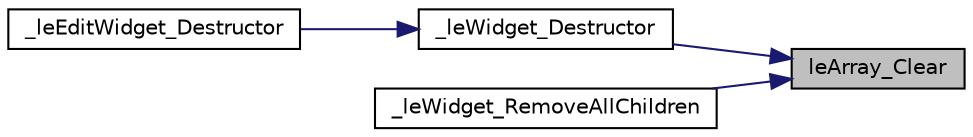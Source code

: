 digraph "leArray_Clear"
{
 // LATEX_PDF_SIZE
  edge [fontname="Helvetica",fontsize="10",labelfontname="Helvetica",labelfontsize="10"];
  node [fontname="Helvetica",fontsize="10",shape=record];
  rankdir="RL";
  Node1 [label="leArray_Clear",height=0.2,width=0.4,color="black", fillcolor="grey75", style="filled", fontcolor="black",tooltip=" "];
  Node1 -> Node2 [dir="back",color="midnightblue",fontsize="10",style="solid",fontname="Helvetica"];
  Node2 [label="_leWidget_Destructor",height=0.2,width=0.4,color="black", fillcolor="white", style="filled",URL="$legato__widget_8c.html#a0a8af55772c9ff5e568a140c5917b973",tooltip=" "];
  Node2 -> Node3 [dir="back",color="midnightblue",fontsize="10",style="solid",fontname="Helvetica"];
  Node3 [label="_leEditWidget_Destructor",height=0.2,width=0.4,color="black", fillcolor="white", style="filled",URL="$legato__editwidget_8c.html#aa45310f8c4cd49475faa3eb764fd90bf",tooltip=" "];
  Node1 -> Node4 [dir="back",color="midnightblue",fontsize="10",style="solid",fontname="Helvetica"];
  Node4 [label="_leWidget_RemoveAllChildren",height=0.2,width=0.4,color="black", fillcolor="white", style="filled",URL="$legato__widget_8h.html#a587e401aca2524b5a31837f809fe72a1",tooltip=" "];
}
